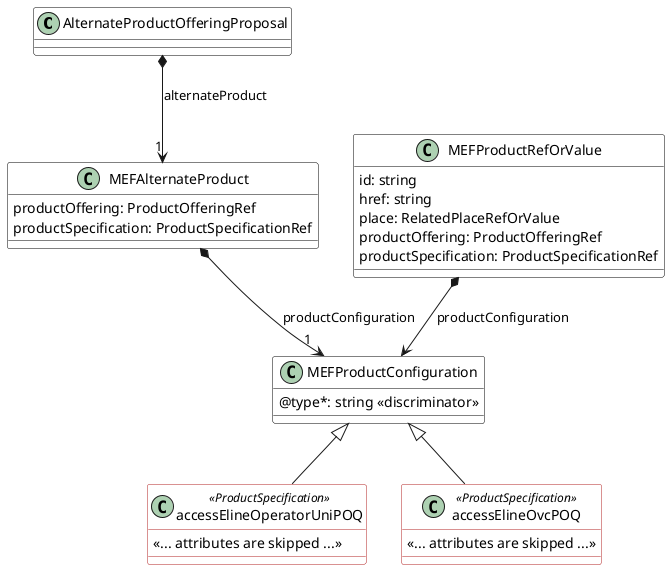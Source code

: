 @startuml
skinparam {
    ClassBackgroundColor White
    ClassBorderColor Black
    ClassBorderColor<<ProductSpecification>> FireBrick
}

class AlternateProductOfferingProposal {
}

AlternateProductOfferingProposal *-->"1" MEFAlternateProduct : alternateProduct

class MEFAlternateProduct {
    productOffering: ProductOfferingRef
    productSpecification: ProductSpecificationRef

}
class MEFAlternateProduct {


}

class MEFProductConfiguration {
    @type*: string <<discriminator>>
}

MEFAlternateProduct *-->"1" MEFProductConfiguration : productConfiguration



class MEFProductRefOrValue {

    id: string 
    href: string 
    place: RelatedPlaceRefOrValue
    productOffering: ProductOfferingRef
    productSpecification: ProductSpecificationRef

}

MEFProductRefOrValue *--> MEFProductConfiguration : productConfiguration


class accessElineOperatorUniPOQ <<ProductSpecification>> {

    <<... attributes are skipped ...>>
}
MEFProductConfiguration <|-- accessElineOperatorUniPOQ



class accessElineOvcPOQ <<ProductSpecification>> {

    <<... attributes are skipped ...>>
}
MEFProductConfiguration <|-- accessElineOvcPOQ

@enduml
